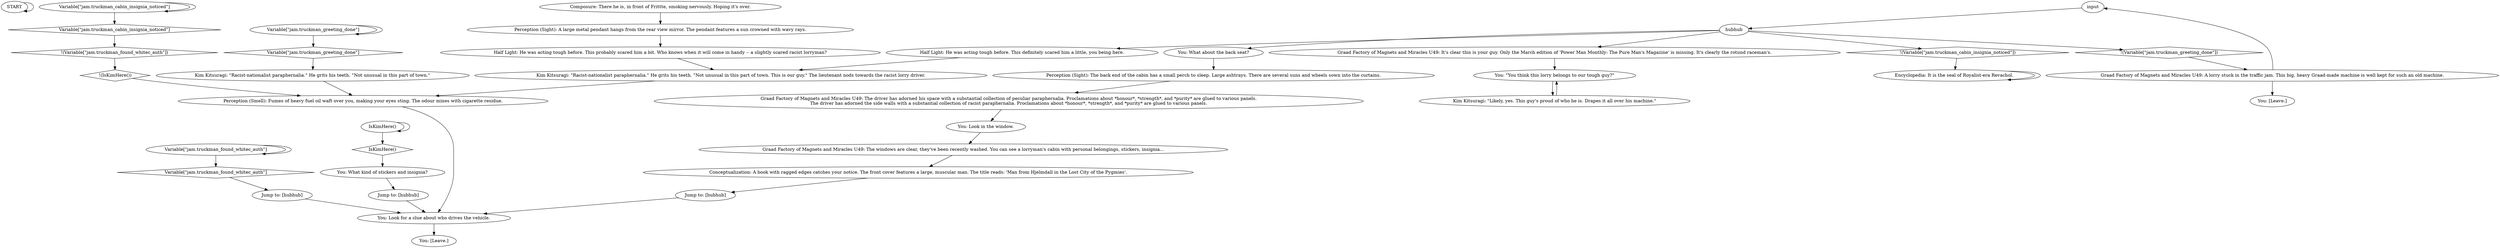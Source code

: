 # JAM / RACIST CABIN
# You can view the racist lorryman's cabin to get a load of his racist paraphernalia.
# ==================================================
digraph G {
	  0 [label="START"];
	  1 [label="input"];
	  2 [label="You: Look in the window."];
	  3 [label="Perception (Sight): A large metal pendant hangs from the rear view mirror. The pendant features a sun crowned with wavy rays."];
	  4 [label="Variable[\"jam.truckman_found_whitec_auth\"]"];
	  5 [label="Variable[\"jam.truckman_found_whitec_auth\"]", shape=diamond];
	  6 [label="!(Variable[\"jam.truckman_found_whitec_auth\"])", shape=diamond];
	  7 [label="Encyclopedia: It is the seal of Royalist-era Revachol."];
	  8 [label="Jump to: [hubhub]"];
	  9 [label="Half Light: He was acting tough before. This definitely scared him a little, you being here."];
	  10 [label="You: [Leave.]"];
	  11 [label="Graad Factory of Magnets and Miracles U49: It's clear this is your guy. Only the March edition of 'Power Man Monthly: The Pure Man's Magazine' is missing. It's clearly the rotund raceman's."];
	  12 [label="You: What kind of stickers and insignia?"];
	  13 [label="Variable[\"jam.truckman_greeting_done\"]"];
	  14 [label="Variable[\"jam.truckman_greeting_done\"]", shape=diamond];
	  15 [label="!(Variable[\"jam.truckman_greeting_done\"])", shape=diamond];
	  16 [label="You: What about the back seat?"];
	  17 [label="You: Look for a clue about who drives the vehicle."];
	  18 [label="hubhub"];
	  19 [label="Graad Factory of Magnets and Miracles U49: A lorry stuck in the traffic jam. This big, heavy Graad-made machine is well kept for such an old machine."];
	  20 [label="Kim Kitsuragi: \"Racist-nationalist paraphernalia.\" He grits his teeth. \"Not unusual in this part of town.\""];
	  21 [label="Kim Kitsuragi: \"Racist-nationalist paraphernalia.\" He grits his teeth. \"Not unusual in this part of town. This is our guy.\" The lieutenant nods towards the racist lorry driver."];
	  22 [label="Jump to: [hubhub]"];
	  23 [label="Graad Factory of Magnets and Miracles U49: The driver has adorned his space with a substantial collection of peculiar paraphernalia. Proclamations about *honour*, *strength*, and *purity* are glued to various panels.\nThe driver has adorned the side walls with a substantial collection of racist paraphernalia. Proclamations about *honour*, *strength*, and *purity* are glued to various panels."];
	  24 [label="Conceptualization: A book with ragged edges catches your notice. The front cover features a large, muscular man. The title reads: 'Man from Hjelmdall in the Lost City of the Pygmies'."];
	  25 [label="Perception (Smell): Fumes of heavy fuel oil waft over you, making your eyes sting. The odour mixes with cigarette residue."];
	  26 [label="Jump to: [hubhub]"];
	  27 [label="IsKimHere()"];
	  28 [label="IsKimHere()", shape=diamond];
	  29 [label="!(IsKimHere())", shape=diamond];
	  30 [label="Half Light: He was acting tough before. This probably scared him a bit. Who knows when it will come in handy -- a slightly scared racist lorryman?"];
	  31 [label="Variable[\"jam.truckman_cabin_insignia_noticed\"]"];
	  32 [label="Variable[\"jam.truckman_cabin_insignia_noticed\"]", shape=diamond];
	  33 [label="!(Variable[\"jam.truckman_cabin_insignia_noticed\"])", shape=diamond];
	  34 [label="You: \"You think this lorry belongs to our tough guy?\""];
	  35 [label="Composure: There he is, in front of Frittte, smoking nervously. Hoping it's over."];
	  36 [label="Perception (Sight): The back end of the cabin has a small perch to sleep. Large ashtrays. There are several suns and wheels sown into the curtains."];
	  37 [label="Kim Kitsuragi: \"Likely, yes. This guy's proud of who he is. Drapes it all over his machine.\""];
	  38 [label="Graad Factory of Magnets and Miracles U49: The windows are clear, they've been recently washed. You can see a lorryman's cabin with personal belongings, stickers, insignia..."];
	  39 [label="You: [Leave.]"];
	  0 -> 0
	  1 -> 18
	  2 -> 38
	  3 -> 30
	  4 -> 4
	  4 -> 5
	  5 -> 8
	  6 -> 29
	  7 -> 7
	  8 -> 17
	  9 -> 21
	  11 -> 34
	  12 -> 22
	  13 -> 13
	  13 -> 14
	  14 -> 20
	  15 -> 19
	  16 -> 36
	  17 -> 10
	  18 -> 33
	  18 -> 9
	  18 -> 11
	  18 -> 15
	  18 -> 16
	  19 -> 1
	  19 -> 39
	  20 -> 25
	  21 -> 25
	  22 -> 17
	  23 -> 2
	  24 -> 26
	  25 -> 17
	  26 -> 17
	  27 -> 27
	  27 -> 28
	  28 -> 12
	  29 -> 25
	  30 -> 21
	  31 -> 32
	  31 -> 31
	  32 -> 6
	  33 -> 7
	  34 -> 37
	  35 -> 3
	  36 -> 23
	  37 -> 34
	  38 -> 24
}

